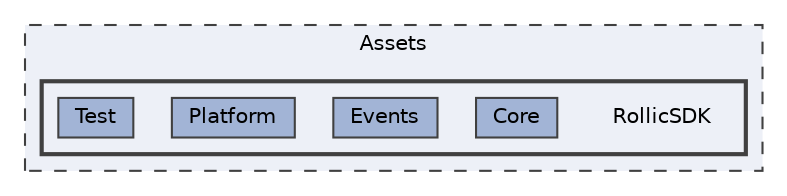 digraph "Assets/RollicSDK"
{
 // LATEX_PDF_SIZE
  bgcolor="transparent";
  edge [fontname=Helvetica,fontsize=10,labelfontname=Helvetica,labelfontsize=10];
  node [fontname=Helvetica,fontsize=10,shape=box,height=0.2,width=0.4];
  compound=true
  subgraph clusterdir_84bbf7b3c7f28a5a18725745e1505219 {
    graph [ bgcolor="#edf0f7", pencolor="grey25", label="Assets", fontname=Helvetica,fontsize=10 style="filled,dashed", URL="dir_84bbf7b3c7f28a5a18725745e1505219.html",tooltip=""]
  subgraph clusterdir_b8e39fcb5ca4448763dd31356a3c64b0 {
    graph [ bgcolor="#edf0f7", pencolor="grey25", label="", fontname=Helvetica,fontsize=10 style="filled,bold", URL="dir_b8e39fcb5ca4448763dd31356a3c64b0.html",tooltip=""]
    dir_b8e39fcb5ca4448763dd31356a3c64b0 [shape=plaintext, label="RollicSDK"];
  dir_2e47ae2c8cca5b6188a888616fb170d6 [label="Core", fillcolor="#a2b4d6", color="grey25", style="filled", URL="dir_2e47ae2c8cca5b6188a888616fb170d6.html",tooltip=""];
  dir_259caabaa4db9439d190a024caa63332 [label="Events", fillcolor="#a2b4d6", color="grey25", style="filled", URL="dir_259caabaa4db9439d190a024caa63332.html",tooltip=""];
  dir_1df45696c022d8ced9a53d63b7f2e5a0 [label="Platform", fillcolor="#a2b4d6", color="grey25", style="filled", URL="dir_1df45696c022d8ced9a53d63b7f2e5a0.html",tooltip=""];
  dir_5e15f698a61b78f56dcc658ede345222 [label="Test", fillcolor="#a2b4d6", color="grey25", style="filled", URL="dir_5e15f698a61b78f56dcc658ede345222.html",tooltip=""];
  }
  }
}
